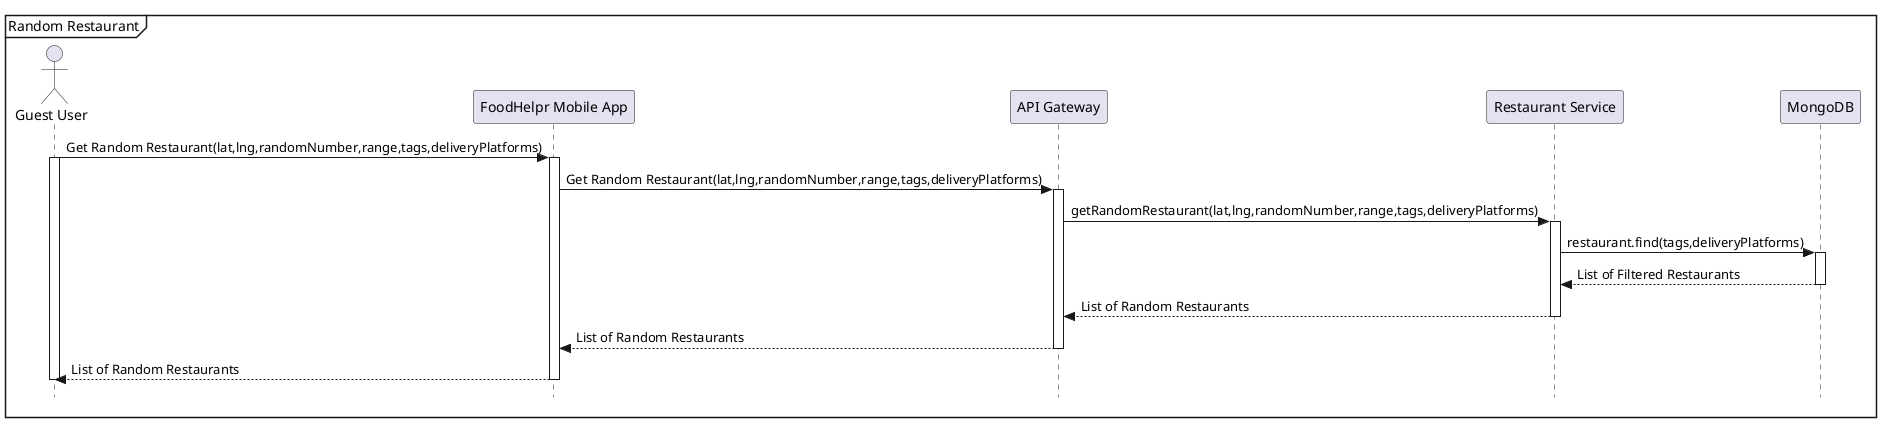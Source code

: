 @startuml
actor "Guest User" as u
participant "FoodHelpr Mobile App" as fe
participant "API Gateway" as gateway
participant "Restaurant Service" as restaurant
participant MongoDB as mongo

mainframe Random Restaurant
skinparam style strictuml

u -> fe: Get Random Restaurant(lat,lng,randomNumber,range,tags,deliveryPlatforms)
activate u
activate fe
fe -> gateway: Get Random Restaurant(lat,lng,randomNumber,range,tags,deliveryPlatforms)
activate gateway
gateway -> restaurant: getRandomRestaurant(lat,lng,randomNumber,range,tags,deliveryPlatforms)
activate restaurant
restaurant -> mongo: restaurant.find(tags,deliveryPlatforms)
activate mongo
mongo -->  restaurant: List of Filtered Restaurants
deactivate mongo
restaurant --> gateway: List of Random Restaurants
deactivate restaurant
gateway --> fe: List of Random Restaurants
deactivate gateway
fe --> u: List of Random Restaurants
deactivate fe
deactivate u 
@enduml